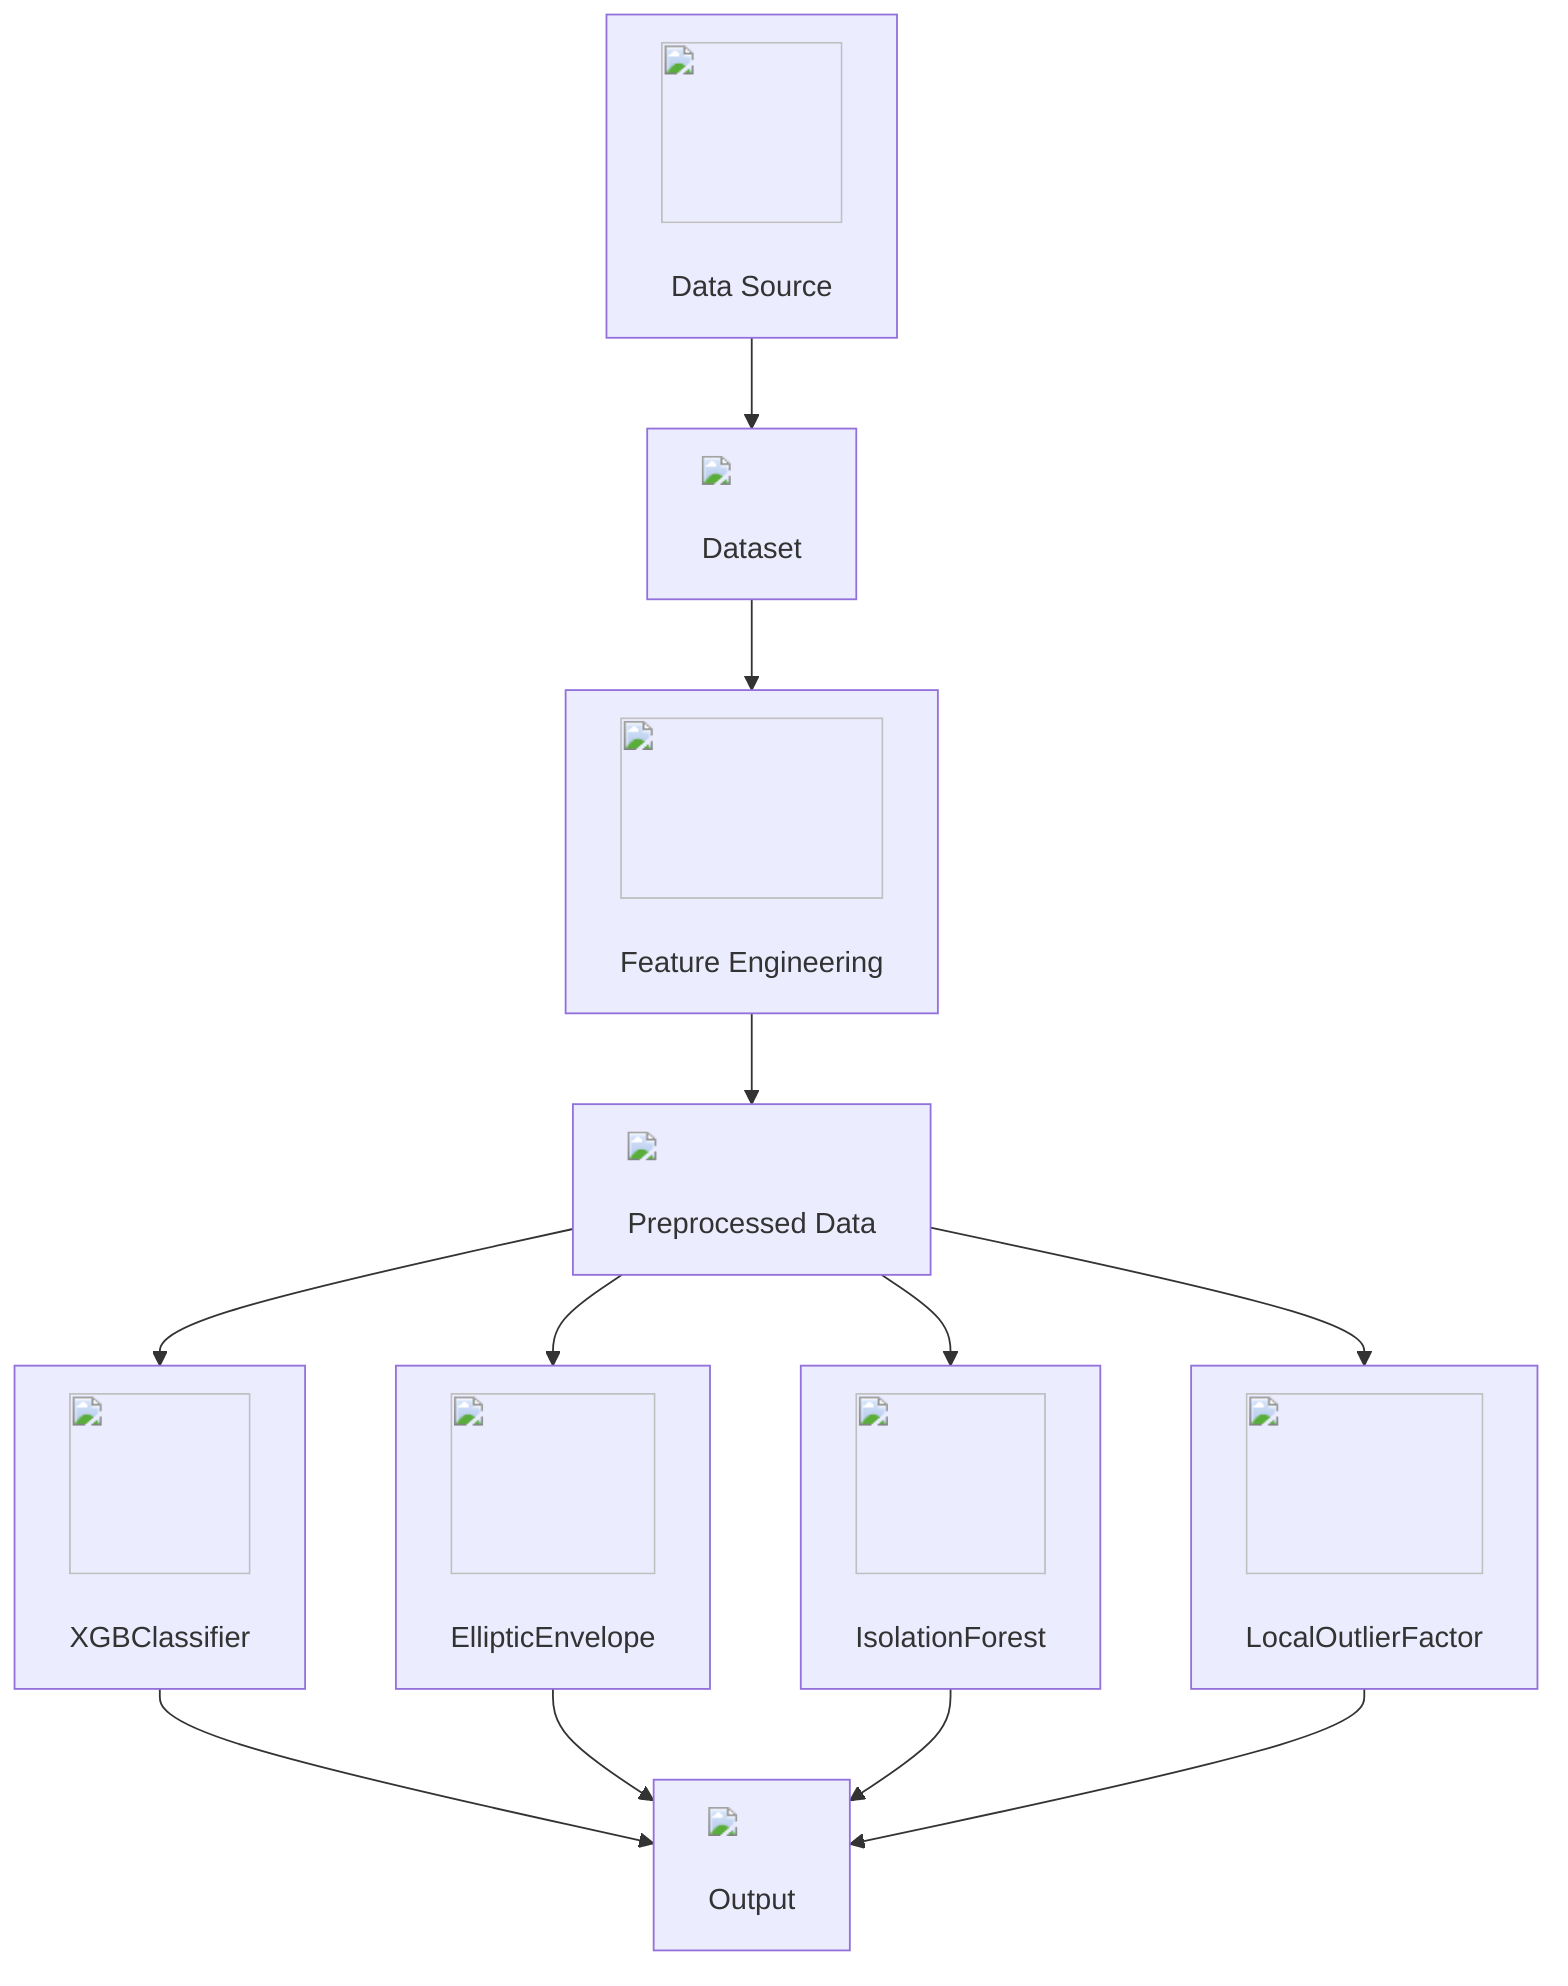 graph TD;
    A["<img src='icons/database.svg' width=100 height=100/> <br/> Data Source"] --> B["<img src='dummy_plots/hist_template.svg'/> <br/> Dataset"]
    B --> C["<img src='icons/column_split.svg' width=100 height=100/> <br/> Feature Engineering"]
    C --> D["<img src='dummy_plots/hist_template.svg'/> <br/> Preprocessed Data"]
    D --> E["<img src='icons/brain.svg' width=100 height=100/> <br/> XGBClassifier"]
    D --> F["<img src='icons/brain.svg' width=100 height=100/> <br/> EllipticEnvelope"]
    D --> G["<img src='icons/brain.svg' width=100 height=100/> <br/> IsolationForest"]
    D --> H["<img src='icons/brain.svg' width=100 height=100/> <br/> LocalOutlierFactor"]
    E --> I["<img src='dummy_plots/hist_template.svg'/> <br/> Output"]
    F --> I
    G --> I
    H --> I